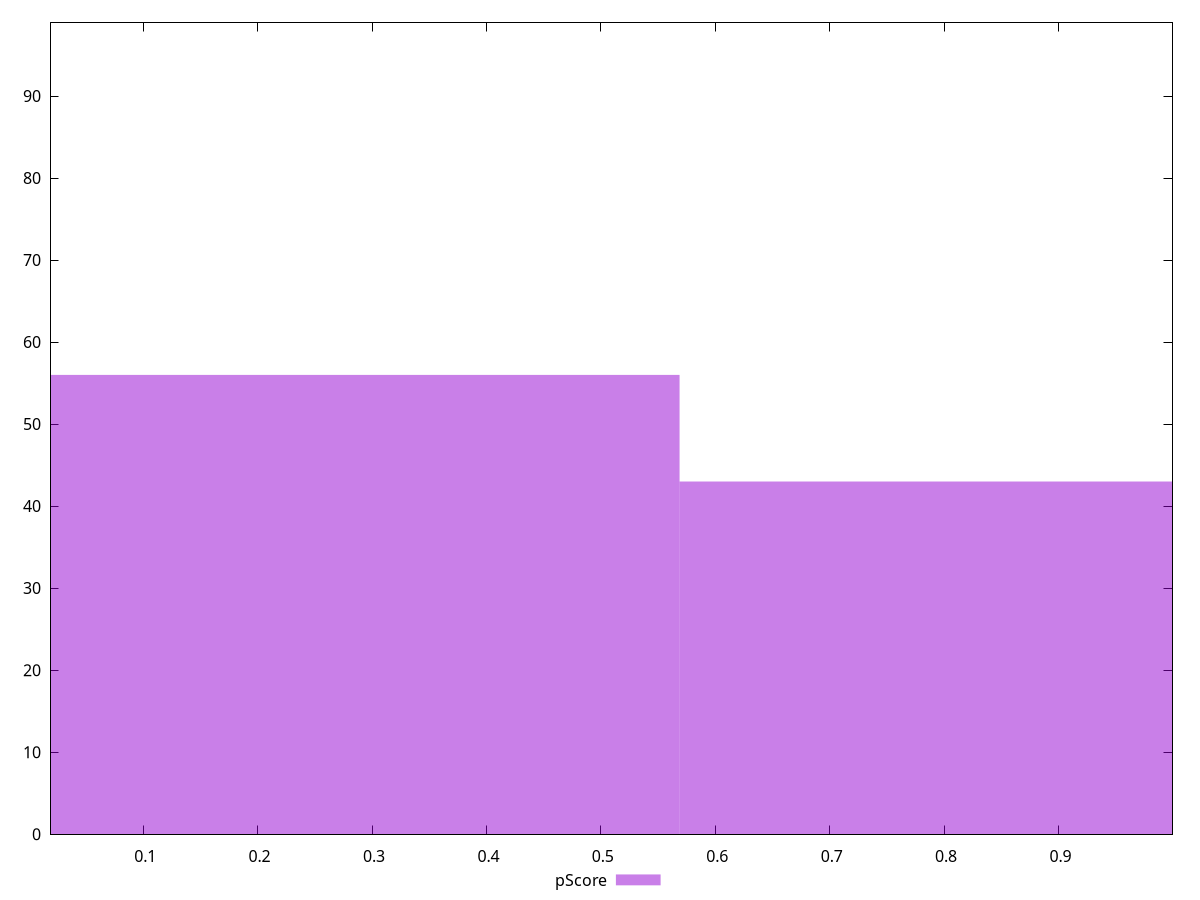 reset

$pScore <<EOF
0 56
1.1375702775841694 43
EOF

set key outside below
set boxwidth 1.1375702775841694
set xrange [0.018580754967955304:0.9995866677972567]
set yrange [0:99]
set trange [0:99]
set style fill transparent solid 0.5 noborder
set terminal svg size 640, 490 enhanced background rgb 'white'
set output "reports/report_00027_2021-02-24T12-40-31.850Z/interactive/samples/card/pScore/histogram.svg"

plot $pScore title "pScore" with boxes

reset
